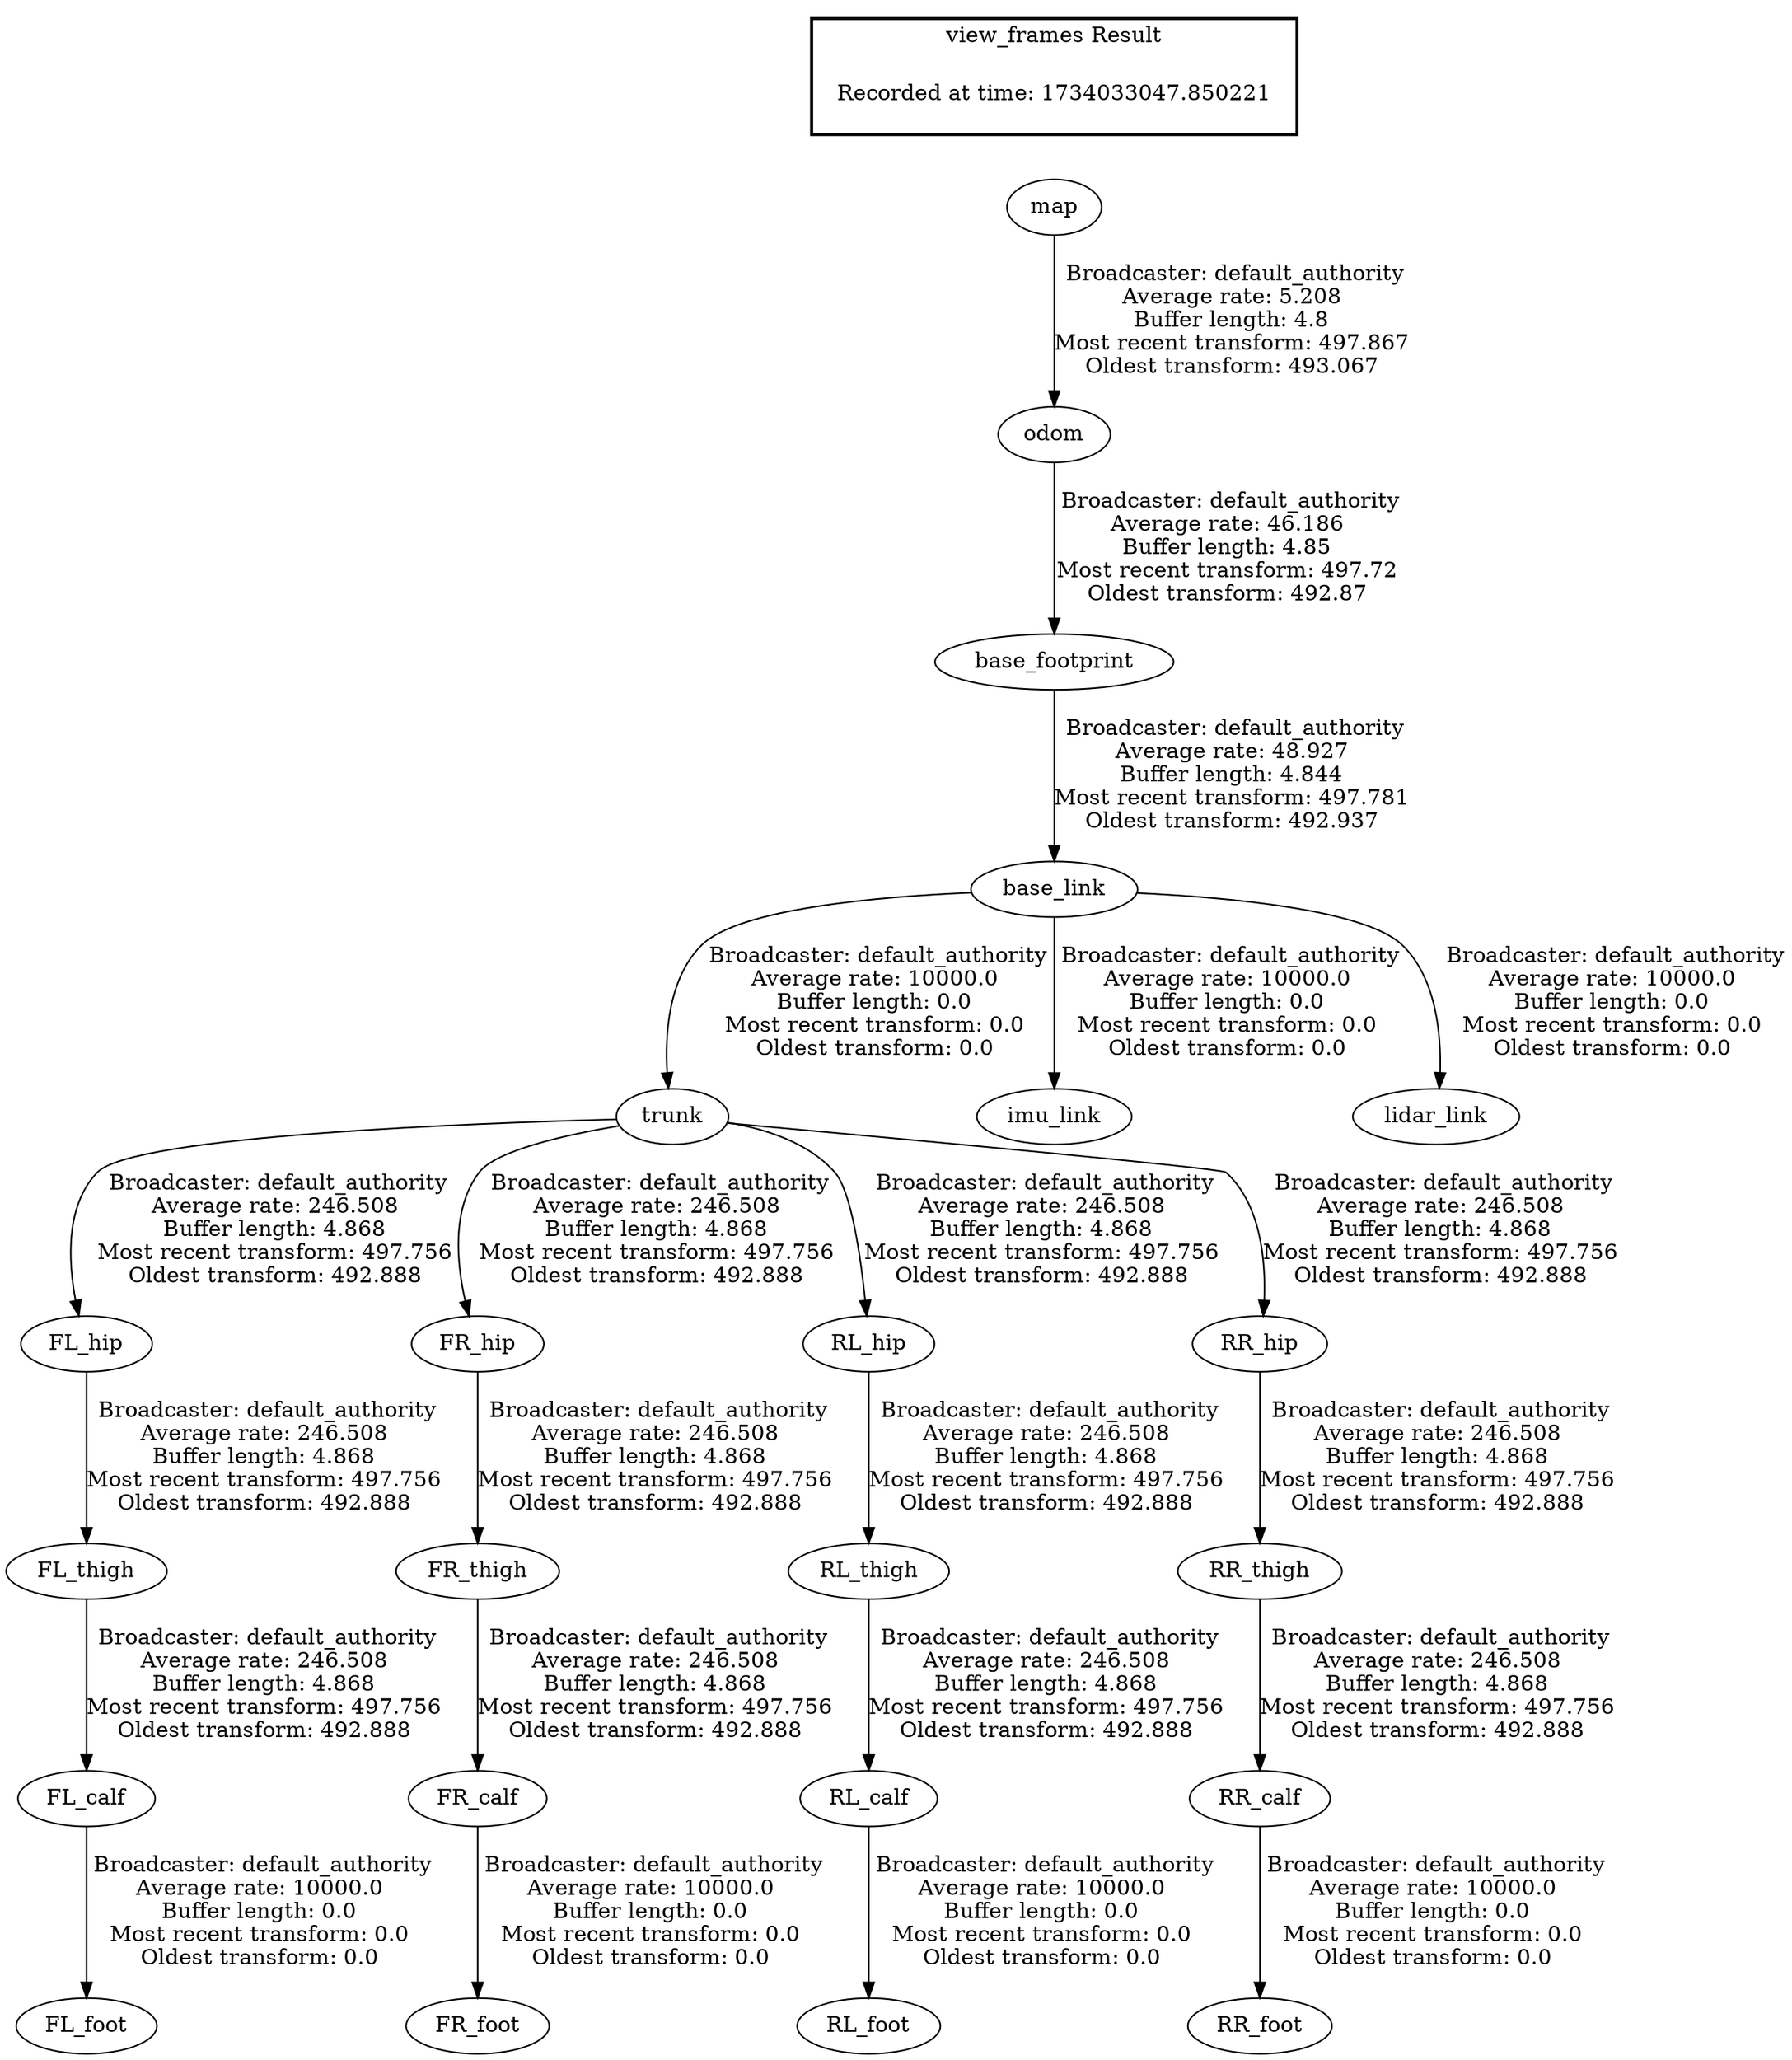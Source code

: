 digraph G {
"FL_thigh" -> "FL_calf"[label=" Broadcaster: default_authority\nAverage rate: 246.508\nBuffer length: 4.868\nMost recent transform: 497.756\nOldest transform: 492.888\n"];
"FL_hip" -> "FL_thigh"[label=" Broadcaster: default_authority\nAverage rate: 246.508\nBuffer length: 4.868\nMost recent transform: 497.756\nOldest transform: 492.888\n"];
"trunk" -> "FL_hip"[label=" Broadcaster: default_authority\nAverage rate: 246.508\nBuffer length: 4.868\nMost recent transform: 497.756\nOldest transform: 492.888\n"];
"base_link" -> "trunk"[label=" Broadcaster: default_authority\nAverage rate: 10000.0\nBuffer length: 0.0\nMost recent transform: 0.0\nOldest transform: 0.0\n"];
"FR_thigh" -> "FR_calf"[label=" Broadcaster: default_authority\nAverage rate: 246.508\nBuffer length: 4.868\nMost recent transform: 497.756\nOldest transform: 492.888\n"];
"FR_hip" -> "FR_thigh"[label=" Broadcaster: default_authority\nAverage rate: 246.508\nBuffer length: 4.868\nMost recent transform: 497.756\nOldest transform: 492.888\n"];
"trunk" -> "FR_hip"[label=" Broadcaster: default_authority\nAverage rate: 246.508\nBuffer length: 4.868\nMost recent transform: 497.756\nOldest transform: 492.888\n"];
"RL_thigh" -> "RL_calf"[label=" Broadcaster: default_authority\nAverage rate: 246.508\nBuffer length: 4.868\nMost recent transform: 497.756\nOldest transform: 492.888\n"];
"RL_hip" -> "RL_thigh"[label=" Broadcaster: default_authority\nAverage rate: 246.508\nBuffer length: 4.868\nMost recent transform: 497.756\nOldest transform: 492.888\n"];
"trunk" -> "RL_hip"[label=" Broadcaster: default_authority\nAverage rate: 246.508\nBuffer length: 4.868\nMost recent transform: 497.756\nOldest transform: 492.888\n"];
"RR_thigh" -> "RR_calf"[label=" Broadcaster: default_authority\nAverage rate: 246.508\nBuffer length: 4.868\nMost recent transform: 497.756\nOldest transform: 492.888\n"];
"RR_hip" -> "RR_thigh"[label=" Broadcaster: default_authority\nAverage rate: 246.508\nBuffer length: 4.868\nMost recent transform: 497.756\nOldest transform: 492.888\n"];
"trunk" -> "RR_hip"[label=" Broadcaster: default_authority\nAverage rate: 246.508\nBuffer length: 4.868\nMost recent transform: 497.756\nOldest transform: 492.888\n"];
"FL_calf" -> "FL_foot"[label=" Broadcaster: default_authority\nAverage rate: 10000.0\nBuffer length: 0.0\nMost recent transform: 0.0\nOldest transform: 0.0\n"];
"FR_calf" -> "FR_foot"[label=" Broadcaster: default_authority\nAverage rate: 10000.0\nBuffer length: 0.0\nMost recent transform: 0.0\nOldest transform: 0.0\n"];
"RL_calf" -> "RL_foot"[label=" Broadcaster: default_authority\nAverage rate: 10000.0\nBuffer length: 0.0\nMost recent transform: 0.0\nOldest transform: 0.0\n"];
"RR_calf" -> "RR_foot"[label=" Broadcaster: default_authority\nAverage rate: 10000.0\nBuffer length: 0.0\nMost recent transform: 0.0\nOldest transform: 0.0\n"];
"base_footprint" -> "base_link"[label=" Broadcaster: default_authority\nAverage rate: 48.927\nBuffer length: 4.844\nMost recent transform: 497.781\nOldest transform: 492.937\n"];
"base_link" -> "imu_link"[label=" Broadcaster: default_authority\nAverage rate: 10000.0\nBuffer length: 0.0\nMost recent transform: 0.0\nOldest transform: 0.0\n"];
"base_link" -> "lidar_link"[label=" Broadcaster: default_authority\nAverage rate: 10000.0\nBuffer length: 0.0\nMost recent transform: 0.0\nOldest transform: 0.0\n"];
"odom" -> "base_footprint"[label=" Broadcaster: default_authority\nAverage rate: 46.186\nBuffer length: 4.85\nMost recent transform: 497.72\nOldest transform: 492.87\n"];
"map" -> "odom"[label=" Broadcaster: default_authority\nAverage rate: 5.208\nBuffer length: 4.8\nMost recent transform: 497.867\nOldest transform: 493.067\n"];
edge [style=invis];
 subgraph cluster_legend { style=bold; color=black; label ="view_frames Result";
"Recorded at time: 1734033047.850221"[ shape=plaintext ] ;
}->"map";
}